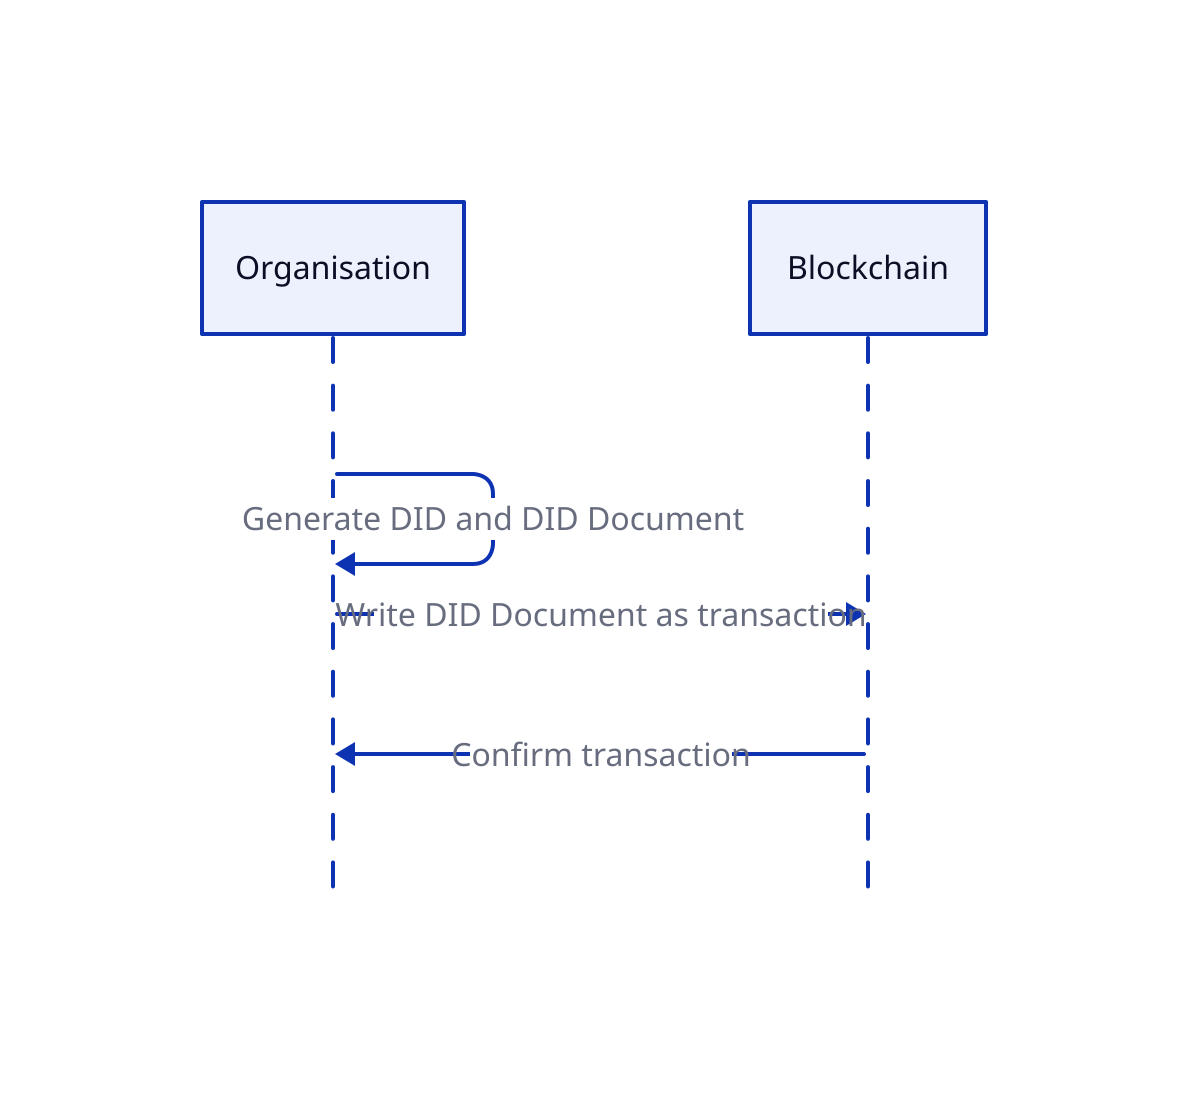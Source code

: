 shape: sequence_diagram

Organisation->Organisation: Generate DID and DID Document
Organisation->Blockchain: Write DID Document as transaction
Blockchain->Organisation: Confirm transaction
